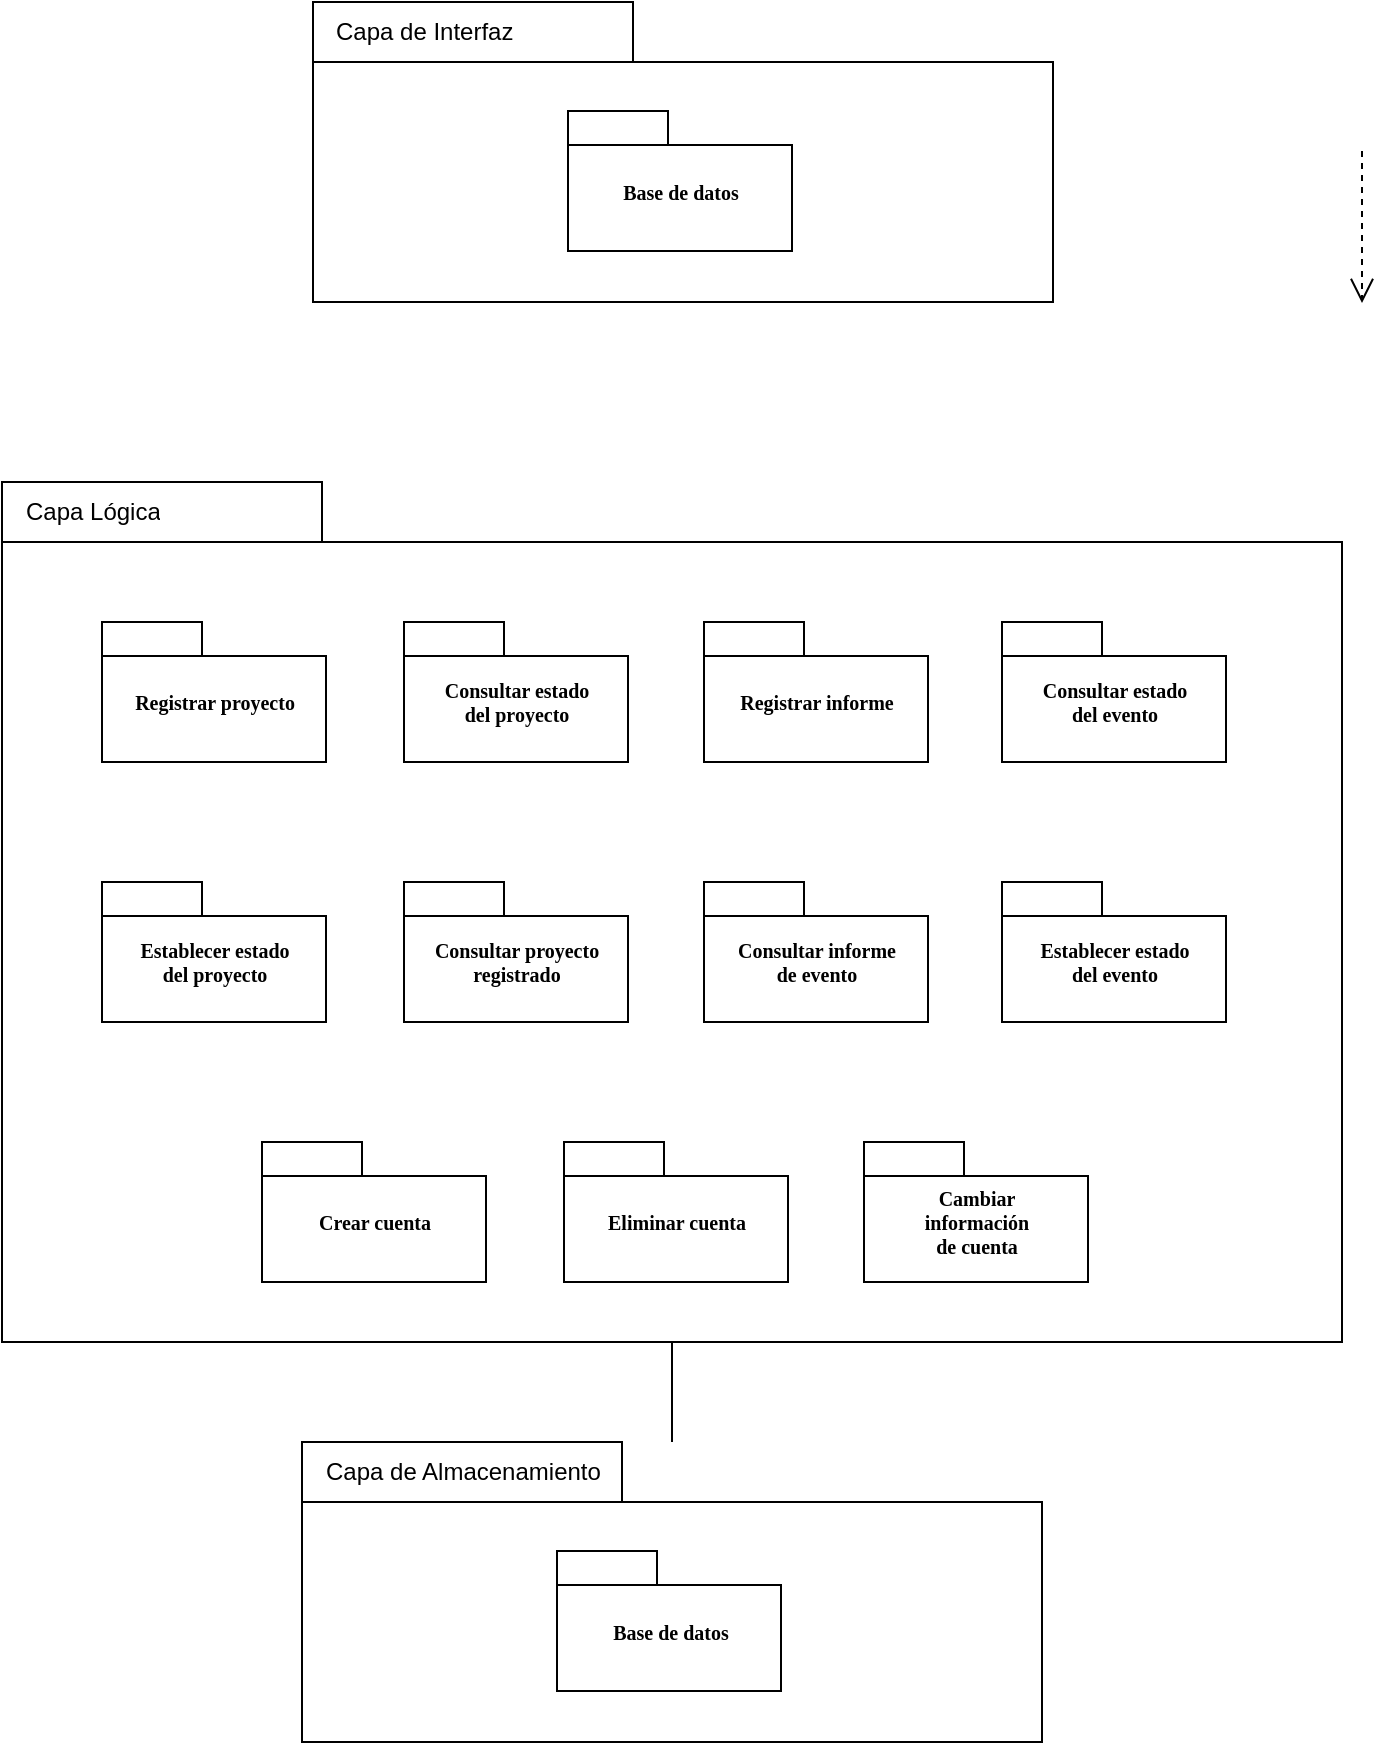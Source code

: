 <mxfile version="22.1.4" type="github">
  <diagram name="Page-1" id="b5b7bab2-c9e2-2cf4-8b2a-24fd1a2a6d21">
    <mxGraphModel dx="880" dy="478" grid="1" gridSize="10" guides="1" tooltips="1" connect="1" arrows="1" fold="1" page="1" pageScale="1" pageWidth="827" pageHeight="1169" background="none" math="0" shadow="0">
      <root>
        <mxCell id="0" />
        <mxCell id="1" parent="0" />
        <mxCell id="6e0c8c40b5770093-33" value="" style="shape=folder;fontStyle=1;spacingTop=10;tabWidth=160;tabHeight=30;tabPosition=left;html=1;rounded=0;shadow=0;comic=0;labelBackgroundColor=none;strokeColor=#000000;strokeWidth=1;fillColor=#ffffff;fontFamily=Verdana;fontSize=10;fontColor=#000000;align=center;" parent="1" vertex="1">
          <mxGeometry x="520" y="930" width="370" height="150" as="geometry" />
        </mxCell>
        <mxCell id="6e0c8c40b5770093-44" value="Base de datos" style="shape=folder;fontStyle=1;spacingTop=10;tabWidth=50;tabHeight=17;tabPosition=left;html=1;rounded=0;shadow=0;comic=0;labelBackgroundColor=none;strokeColor=#000000;strokeWidth=1;fillColor=#ffffff;fontFamily=Verdana;fontSize=10;fontColor=#000000;align=center;" parent="1" vertex="1">
          <mxGeometry x="647.5" y="984.5" width="112" height="70" as="geometry" />
        </mxCell>
        <mxCell id="6e0c8c40b5770093-58" style="rounded=0;html=1;dashed=1;labelBackgroundColor=none;startFill=0;endArrow=open;endFill=0;endSize=10;fontFamily=Verdana;fontSize=10;entryX=0.592;entryY=0.2;entryPerimeter=0;edgeStyle=elbowEdgeStyle;" parent="1" edge="1">
          <mxGeometry relative="1" as="geometry">
            <mxPoint x="1050" y="284.5" as="sourcePoint" />
            <mxPoint x="1050.26" y="360.5" as="targetPoint" />
          </mxGeometry>
        </mxCell>
        <mxCell id="3F0mdXIfwvMZStJcJfTv-2" value="Capa de Almacenamiento" style="text;strokeColor=none;fillColor=none;align=left;verticalAlign=middle;spacingLeft=4;spacingRight=4;overflow=hidden;points=[[0,0.5],[1,0.5]];portConstraint=eastwest;rotatable=0;whiteSpace=wrap;html=1;" vertex="1" parent="1">
          <mxGeometry x="525.5" y="935" width="154.5" height="20" as="geometry" />
        </mxCell>
        <mxCell id="3F0mdXIfwvMZStJcJfTv-4" value="" style="shape=folder;fontStyle=1;spacingTop=10;tabWidth=160;tabHeight=30;tabPosition=left;html=1;rounded=0;shadow=0;comic=0;labelBackgroundColor=none;strokeColor=#000000;strokeWidth=1;fillColor=#ffffff;fontFamily=Verdana;fontSize=10;fontColor=#000000;align=center;" vertex="1" parent="1">
          <mxGeometry x="370" y="450" width="670" height="430" as="geometry" />
        </mxCell>
        <mxCell id="3F0mdXIfwvMZStJcJfTv-5" value="Registrar proyecto" style="shape=folder;fontStyle=1;spacingTop=10;tabWidth=50;tabHeight=17;tabPosition=left;html=1;rounded=0;shadow=0;comic=0;labelBackgroundColor=none;strokeColor=#000000;strokeWidth=1;fillColor=#ffffff;fontFamily=Verdana;fontSize=10;fontColor=#000000;align=center;" vertex="1" parent="1">
          <mxGeometry x="420" y="520" width="112" height="70" as="geometry" />
        </mxCell>
        <mxCell id="3F0mdXIfwvMZStJcJfTv-6" value="Capa Lógica" style="text;strokeColor=none;fillColor=none;align=left;verticalAlign=middle;spacingLeft=4;spacingRight=4;overflow=hidden;points=[[0,0.5],[1,0.5]];portConstraint=eastwest;rotatable=0;whiteSpace=wrap;html=1;" vertex="1" parent="1">
          <mxGeometry x="376" y="455" width="140" height="20" as="geometry" />
        </mxCell>
        <mxCell id="3F0mdXIfwvMZStJcJfTv-7" value="" style="shape=folder;fontStyle=1;spacingTop=10;tabWidth=160;tabHeight=30;tabPosition=left;html=1;rounded=0;shadow=0;comic=0;labelBackgroundColor=none;strokeColor=#000000;strokeWidth=1;fillColor=#ffffff;fontFamily=Verdana;fontSize=10;fontColor=#000000;align=center;" vertex="1" parent="1">
          <mxGeometry x="525.5" y="210" width="370" height="150" as="geometry" />
        </mxCell>
        <mxCell id="3F0mdXIfwvMZStJcJfTv-8" value="Base de datos" style="shape=folder;fontStyle=1;spacingTop=10;tabWidth=50;tabHeight=17;tabPosition=left;html=1;rounded=0;shadow=0;comic=0;labelBackgroundColor=none;strokeColor=#000000;strokeWidth=1;fillColor=#ffffff;fontFamily=Verdana;fontSize=10;fontColor=#000000;align=center;" vertex="1" parent="1">
          <mxGeometry x="653" y="264.5" width="112" height="70" as="geometry" />
        </mxCell>
        <mxCell id="3F0mdXIfwvMZStJcJfTv-9" value="Capa de Interfaz" style="text;strokeColor=none;fillColor=none;align=left;verticalAlign=middle;spacingLeft=4;spacingRight=4;overflow=hidden;points=[[0,0.5],[1,0.5]];portConstraint=eastwest;rotatable=0;whiteSpace=wrap;html=1;" vertex="1" parent="1">
          <mxGeometry x="531" y="215" width="160" height="20" as="geometry" />
        </mxCell>
        <mxCell id="3F0mdXIfwvMZStJcJfTv-12" value="" style="endArrow=none;html=1;rounded=0;" edge="1" parent="1" source="6e0c8c40b5770093-33" target="3F0mdXIfwvMZStJcJfTv-4">
          <mxGeometry width="50" height="50" relative="1" as="geometry">
            <mxPoint x="710" y="920" as="sourcePoint" />
            <mxPoint x="730" y="880" as="targetPoint" />
          </mxGeometry>
        </mxCell>
        <mxCell id="3F0mdXIfwvMZStJcJfTv-13" value="Consultar estado&lt;br&gt;del proyecto" style="shape=folder;fontStyle=1;spacingTop=10;tabWidth=50;tabHeight=17;tabPosition=left;html=1;rounded=0;shadow=0;comic=0;labelBackgroundColor=none;strokeColor=#000000;strokeWidth=1;fillColor=#ffffff;fontFamily=Verdana;fontSize=10;fontColor=#000000;align=center;" vertex="1" parent="1">
          <mxGeometry x="571" y="520" width="112" height="70" as="geometry" />
        </mxCell>
        <mxCell id="3F0mdXIfwvMZStJcJfTv-14" value="Registrar informe" style="shape=folder;fontStyle=1;spacingTop=10;tabWidth=50;tabHeight=17;tabPosition=left;html=1;rounded=0;shadow=0;comic=0;labelBackgroundColor=none;strokeColor=#000000;strokeWidth=1;fillColor=#ffffff;fontFamily=Verdana;fontSize=10;fontColor=#000000;align=center;" vertex="1" parent="1">
          <mxGeometry x="721" y="520" width="112" height="70" as="geometry" />
        </mxCell>
        <mxCell id="3F0mdXIfwvMZStJcJfTv-15" value="Consultar estado&lt;br&gt;del evento" style="shape=folder;fontStyle=1;spacingTop=10;tabWidth=50;tabHeight=17;tabPosition=left;html=1;rounded=0;shadow=0;comic=0;labelBackgroundColor=none;strokeColor=#000000;strokeWidth=1;fillColor=#ffffff;fontFamily=Verdana;fontSize=10;fontColor=#000000;align=center;" vertex="1" parent="1">
          <mxGeometry x="870" y="520" width="112" height="70" as="geometry" />
        </mxCell>
        <mxCell id="3F0mdXIfwvMZStJcJfTv-16" value="Establecer estado&lt;br&gt;del proyecto" style="shape=folder;fontStyle=1;spacingTop=10;tabWidth=50;tabHeight=17;tabPosition=left;html=1;rounded=0;shadow=0;comic=0;labelBackgroundColor=none;strokeColor=#000000;strokeWidth=1;fillColor=#ffffff;fontFamily=Verdana;fontSize=10;fontColor=#000000;align=center;" vertex="1" parent="1">
          <mxGeometry x="420" y="650" width="112" height="70" as="geometry" />
        </mxCell>
        <mxCell id="3F0mdXIfwvMZStJcJfTv-17" value="Consultar proyecto&lt;br&gt;registrado" style="shape=folder;fontStyle=1;spacingTop=10;tabWidth=50;tabHeight=17;tabPosition=left;html=1;rounded=0;shadow=0;comic=0;labelBackgroundColor=none;strokeColor=#000000;strokeWidth=1;fillColor=#ffffff;fontFamily=Verdana;fontSize=10;fontColor=#000000;align=center;" vertex="1" parent="1">
          <mxGeometry x="571" y="650" width="112" height="70" as="geometry" />
        </mxCell>
        <mxCell id="3F0mdXIfwvMZStJcJfTv-18" value="Consultar informe&lt;br&gt;de evento" style="shape=folder;fontStyle=1;spacingTop=10;tabWidth=50;tabHeight=17;tabPosition=left;html=1;rounded=0;shadow=0;comic=0;labelBackgroundColor=none;strokeColor=#000000;strokeWidth=1;fillColor=#ffffff;fontFamily=Verdana;fontSize=10;fontColor=#000000;align=center;" vertex="1" parent="1">
          <mxGeometry x="721" y="650" width="112" height="70" as="geometry" />
        </mxCell>
        <mxCell id="3F0mdXIfwvMZStJcJfTv-19" value="Establecer estado&lt;br&gt;del evento" style="shape=folder;fontStyle=1;spacingTop=10;tabWidth=50;tabHeight=17;tabPosition=left;html=1;rounded=0;shadow=0;comic=0;labelBackgroundColor=none;strokeColor=#000000;strokeWidth=1;fillColor=#ffffff;fontFamily=Verdana;fontSize=10;fontColor=#000000;align=center;" vertex="1" parent="1">
          <mxGeometry x="870" y="650" width="112" height="70" as="geometry" />
        </mxCell>
        <mxCell id="3F0mdXIfwvMZStJcJfTv-20" value="Crear cuenta" style="shape=folder;fontStyle=1;spacingTop=10;tabWidth=50;tabHeight=17;tabPosition=left;html=1;rounded=0;shadow=0;comic=0;labelBackgroundColor=none;strokeColor=#000000;strokeWidth=1;fillColor=#ffffff;fontFamily=Verdana;fontSize=10;fontColor=#000000;align=center;" vertex="1" parent="1">
          <mxGeometry x="500" y="780" width="112" height="70" as="geometry" />
        </mxCell>
        <mxCell id="3F0mdXIfwvMZStJcJfTv-21" value="Eliminar cuenta" style="shape=folder;fontStyle=1;spacingTop=10;tabWidth=50;tabHeight=17;tabPosition=left;html=1;rounded=0;shadow=0;comic=0;labelBackgroundColor=none;strokeColor=#000000;strokeWidth=1;fillColor=#ffffff;fontFamily=Verdana;fontSize=10;fontColor=#000000;align=center;" vertex="1" parent="1">
          <mxGeometry x="651" y="780" width="112" height="70" as="geometry" />
        </mxCell>
        <mxCell id="3F0mdXIfwvMZStJcJfTv-22" value="Cambiar&lt;br&gt;información&lt;br&gt;de cuenta" style="shape=folder;fontStyle=1;spacingTop=10;tabWidth=50;tabHeight=17;tabPosition=left;html=1;rounded=0;shadow=0;comic=0;labelBackgroundColor=none;strokeColor=#000000;strokeWidth=1;fillColor=#ffffff;fontFamily=Verdana;fontSize=10;fontColor=#000000;align=center;" vertex="1" parent="1">
          <mxGeometry x="801" y="780" width="112" height="70" as="geometry" />
        </mxCell>
      </root>
    </mxGraphModel>
  </diagram>
</mxfile>
